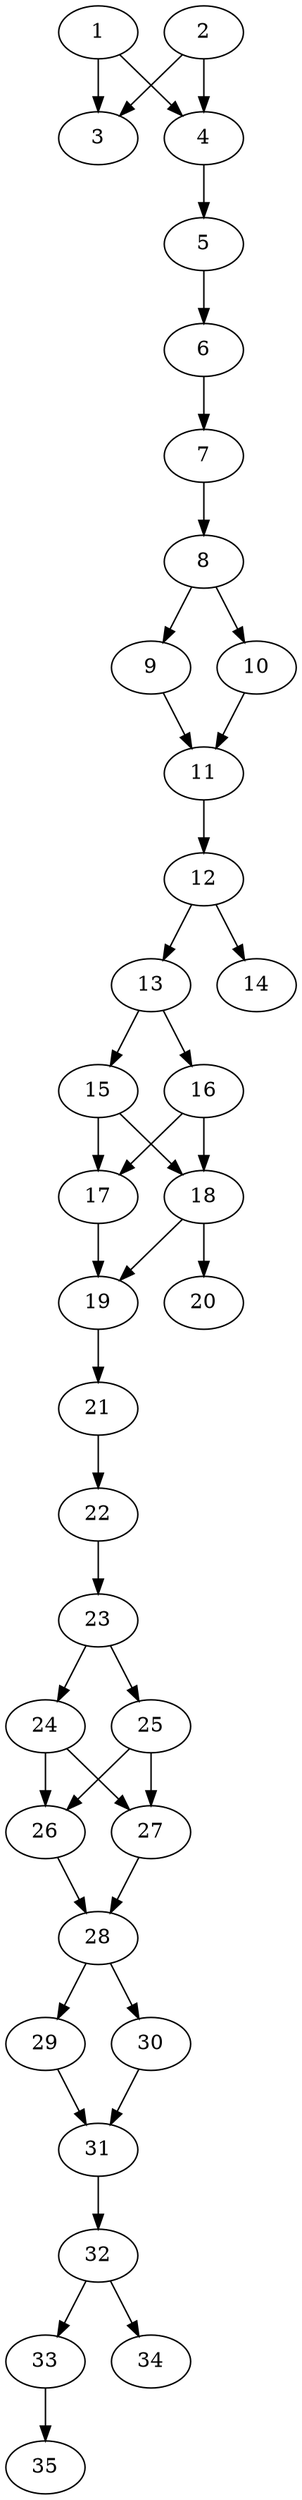 // DAG automatically generated by daggen at Thu Oct  3 14:05:37 2019
// ./daggen --dot -n 35 --ccr 0.3 --fat 0.3 --regular 0.7 --density 0.9 --mindata 5242880 --maxdata 52428800 
digraph G {
  1 [size="91818667", alpha="0.11", expect_size="27545600"] 
  1 -> 3 [size ="27545600"]
  1 -> 4 [size ="27545600"]
  2 [size="23760213", alpha="0.09", expect_size="7128064"] 
  2 -> 3 [size ="7128064"]
  2 -> 4 [size ="7128064"]
  3 [size="153582933", alpha="0.06", expect_size="46074880"] 
  4 [size="65218560", alpha="0.09", expect_size="19565568"] 
  4 -> 5 [size ="19565568"]
  5 [size="93859840", alpha="0.18", expect_size="28157952"] 
  5 -> 6 [size ="28157952"]
  6 [size="131874133", alpha="0.16", expect_size="39562240"] 
  6 -> 7 [size ="39562240"]
  7 [size="129515520", alpha="0.17", expect_size="38854656"] 
  7 -> 8 [size ="38854656"]
  8 [size="22097920", alpha="0.11", expect_size="6629376"] 
  8 -> 9 [size ="6629376"]
  8 -> 10 [size ="6629376"]
  9 [size="110059520", alpha="0.02", expect_size="33017856"] 
  9 -> 11 [size ="33017856"]
  10 [size="117149013", alpha="0.13", expect_size="35144704"] 
  10 -> 11 [size ="35144704"]
  11 [size="69744640", alpha="0.01", expect_size="20923392"] 
  11 -> 12 [size ="20923392"]
  12 [size="156893867", alpha="0.05", expect_size="47068160"] 
  12 -> 13 [size ="47068160"]
  12 -> 14 [size ="47068160"]
  13 [size="67638613", alpha="0.07", expect_size="20291584"] 
  13 -> 15 [size ="20291584"]
  13 -> 16 [size ="20291584"]
  14 [size="113059840", alpha="0.11", expect_size="33917952"] 
  15 [size="27320320", alpha="0.09", expect_size="8196096"] 
  15 -> 17 [size ="8196096"]
  15 -> 18 [size ="8196096"]
  16 [size="167577600", alpha="0.00", expect_size="50273280"] 
  16 -> 17 [size ="50273280"]
  16 -> 18 [size ="50273280"]
  17 [size="138475520", alpha="0.01", expect_size="41542656"] 
  17 -> 19 [size ="41542656"]
  18 [size="111810560", alpha="0.05", expect_size="33543168"] 
  18 -> 19 [size ="33543168"]
  18 -> 20 [size ="33543168"]
  19 [size="44001280", alpha="0.12", expect_size="13200384"] 
  19 -> 21 [size ="13200384"]
  20 [size="62047573", alpha="0.02", expect_size="18614272"] 
  21 [size="162406400", alpha="0.01", expect_size="48721920"] 
  21 -> 22 [size ="48721920"]
  22 [size="170881707", alpha="0.01", expect_size="51264512"] 
  22 -> 23 [size ="51264512"]
  23 [size="51520853", alpha="0.19", expect_size="15456256"] 
  23 -> 24 [size ="15456256"]
  23 -> 25 [size ="15456256"]
  24 [size="105448107", alpha="0.02", expect_size="31634432"] 
  24 -> 26 [size ="31634432"]
  24 -> 27 [size ="31634432"]
  25 [size="32129707", alpha="0.15", expect_size="9638912"] 
  25 -> 26 [size ="9638912"]
  25 -> 27 [size ="9638912"]
  26 [size="105588053", alpha="0.03", expect_size="31676416"] 
  26 -> 28 [size ="31676416"]
  27 [size="105704107", alpha="0.05", expect_size="31711232"] 
  27 -> 28 [size ="31711232"]
  28 [size="116322987", alpha="0.08", expect_size="34896896"] 
  28 -> 29 [size ="34896896"]
  28 -> 30 [size ="34896896"]
  29 [size="155173547", alpha="0.02", expect_size="46552064"] 
  29 -> 31 [size ="46552064"]
  30 [size="90309973", alpha="0.09", expect_size="27092992"] 
  30 -> 31 [size ="27092992"]
  31 [size="103099733", alpha="0.03", expect_size="30929920"] 
  31 -> 32 [size ="30929920"]
  32 [size="110602240", alpha="0.14", expect_size="33180672"] 
  32 -> 33 [size ="33180672"]
  32 -> 34 [size ="33180672"]
  33 [size="119098027", alpha="0.12", expect_size="35729408"] 
  33 -> 35 [size ="35729408"]
  34 [size="107410773", alpha="0.02", expect_size="32223232"] 
  35 [size="123282773", alpha="0.13", expect_size="36984832"] 
}
